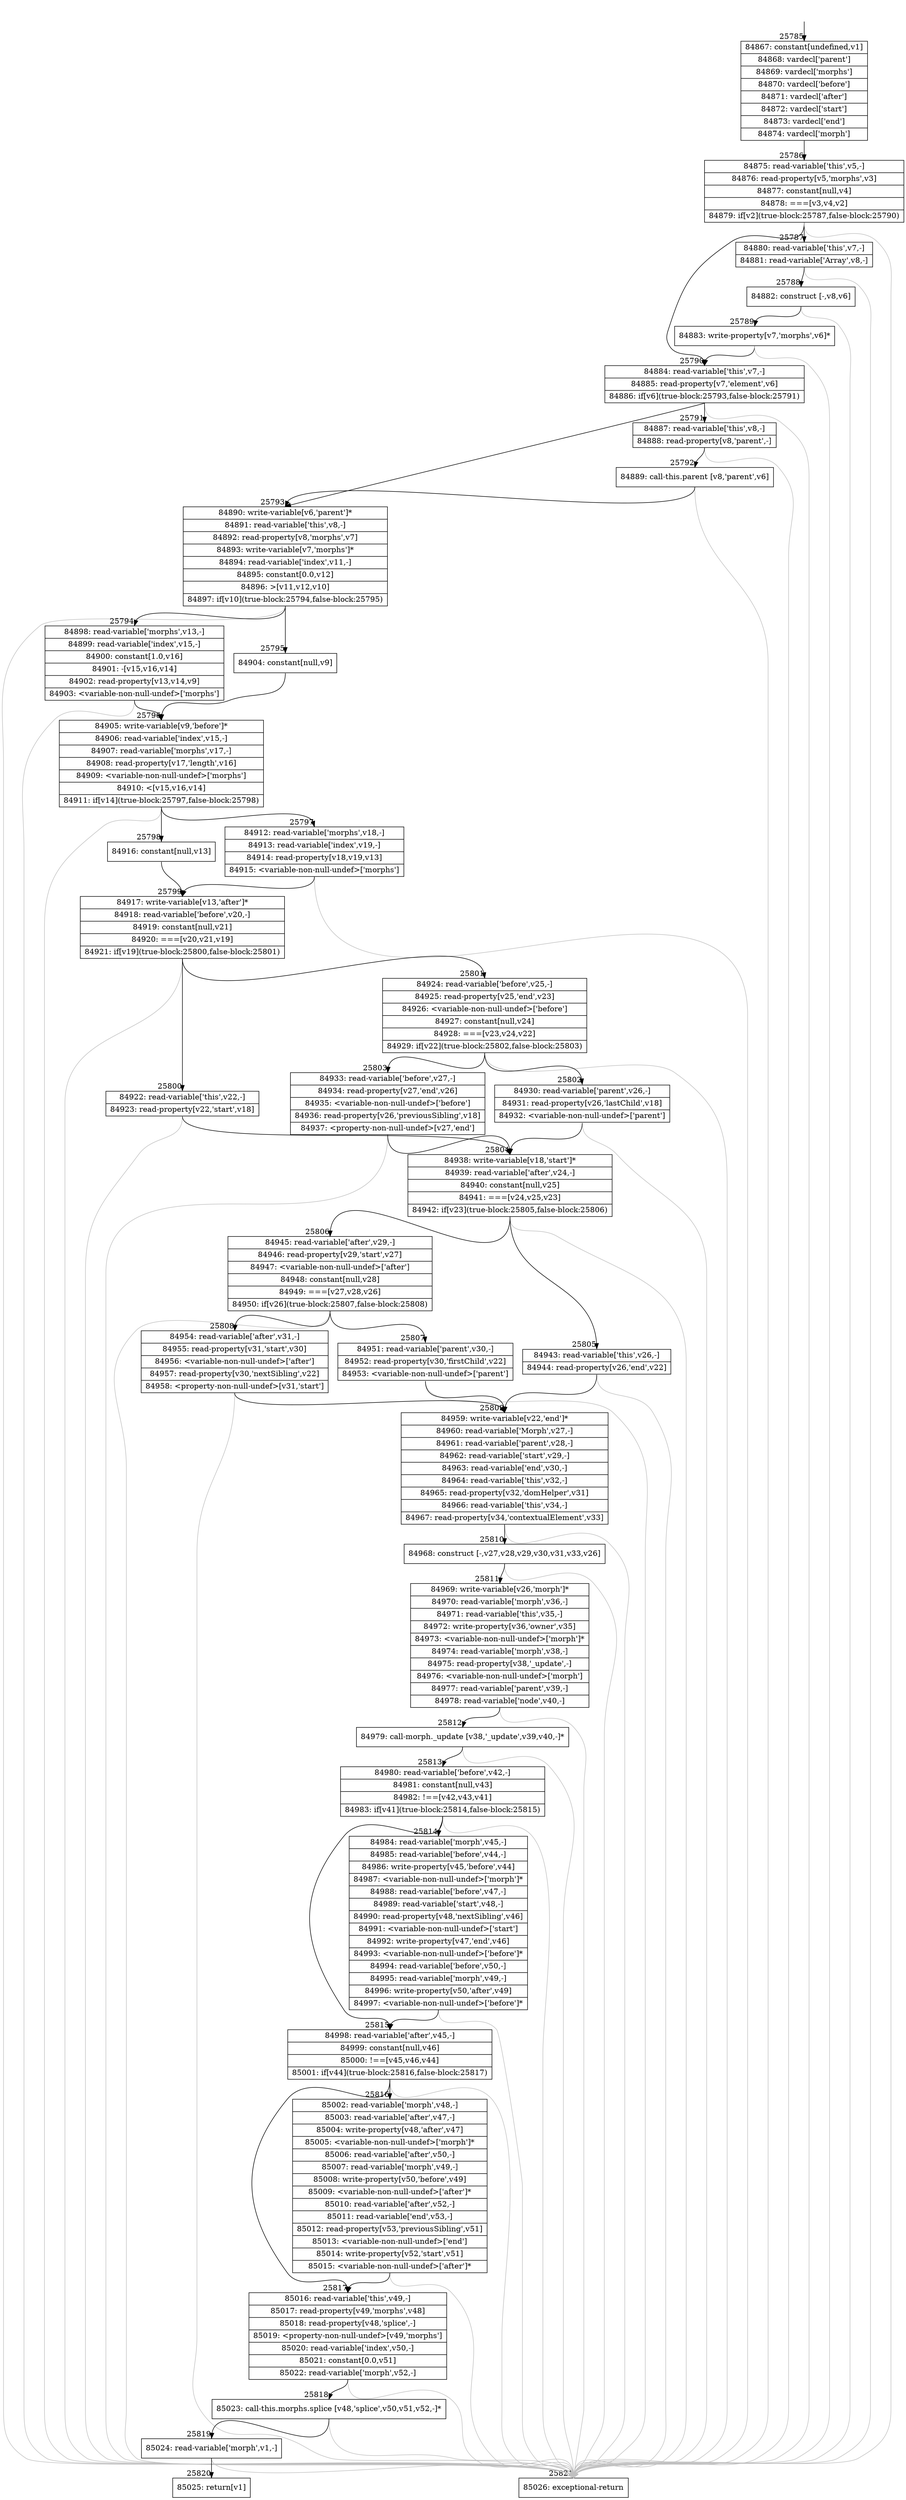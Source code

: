 digraph {
rankdir="TD"
BB_entry2261[shape=none,label=""];
BB_entry2261 -> BB25785 [tailport=s, headport=n, headlabel="    25785"]
BB25785 [shape=record label="{84867: constant[undefined,v1]|84868: vardecl['parent']|84869: vardecl['morphs']|84870: vardecl['before']|84871: vardecl['after']|84872: vardecl['start']|84873: vardecl['end']|84874: vardecl['morph']}" ] 
BB25785 -> BB25786 [tailport=s, headport=n, headlabel="      25786"]
BB25786 [shape=record label="{84875: read-variable['this',v5,-]|84876: read-property[v5,'morphs',v3]|84877: constant[null,v4]|84878: ===[v3,v4,v2]|84879: if[v2](true-block:25787,false-block:25790)}" ] 
BB25786 -> BB25787 [tailport=s, headport=n, headlabel="      25787"]
BB25786 -> BB25790 [tailport=s, headport=n, headlabel="      25790"]
BB25786 -> BB25821 [tailport=s, headport=n, color=gray, headlabel="      25821"]
BB25787 [shape=record label="{84880: read-variable['this',v7,-]|84881: read-variable['Array',v8,-]}" ] 
BB25787 -> BB25788 [tailport=s, headport=n, headlabel="      25788"]
BB25787 -> BB25821 [tailport=s, headport=n, color=gray]
BB25788 [shape=record label="{84882: construct [-,v8,v6]}" ] 
BB25788 -> BB25789 [tailport=s, headport=n, headlabel="      25789"]
BB25788 -> BB25821 [tailport=s, headport=n, color=gray]
BB25789 [shape=record label="{84883: write-property[v7,'morphs',v6]*}" ] 
BB25789 -> BB25790 [tailport=s, headport=n]
BB25789 -> BB25821 [tailport=s, headport=n, color=gray]
BB25790 [shape=record label="{84884: read-variable['this',v7,-]|84885: read-property[v7,'element',v6]|84886: if[v6](true-block:25793,false-block:25791)}" ] 
BB25790 -> BB25793 [tailport=s, headport=n, headlabel="      25793"]
BB25790 -> BB25791 [tailport=s, headport=n, headlabel="      25791"]
BB25790 -> BB25821 [tailport=s, headport=n, color=gray]
BB25791 [shape=record label="{84887: read-variable['this',v8,-]|84888: read-property[v8,'parent',-]}" ] 
BB25791 -> BB25792 [tailport=s, headport=n, headlabel="      25792"]
BB25791 -> BB25821 [tailport=s, headport=n, color=gray]
BB25792 [shape=record label="{84889: call-this.parent [v8,'parent',v6]}" ] 
BB25792 -> BB25793 [tailport=s, headport=n]
BB25792 -> BB25821 [tailport=s, headport=n, color=gray]
BB25793 [shape=record label="{84890: write-variable[v6,'parent']*|84891: read-variable['this',v8,-]|84892: read-property[v8,'morphs',v7]|84893: write-variable[v7,'morphs']*|84894: read-variable['index',v11,-]|84895: constant[0.0,v12]|84896: \>[v11,v12,v10]|84897: if[v10](true-block:25794,false-block:25795)}" ] 
BB25793 -> BB25794 [tailport=s, headport=n, headlabel="      25794"]
BB25793 -> BB25795 [tailport=s, headport=n, headlabel="      25795"]
BB25793 -> BB25821 [tailport=s, headport=n, color=gray]
BB25794 [shape=record label="{84898: read-variable['morphs',v13,-]|84899: read-variable['index',v15,-]|84900: constant[1.0,v16]|84901: -[v15,v16,v14]|84902: read-property[v13,v14,v9]|84903: \<variable-non-null-undef\>['morphs']}" ] 
BB25794 -> BB25796 [tailport=s, headport=n, headlabel="      25796"]
BB25794 -> BB25821 [tailport=s, headport=n, color=gray]
BB25795 [shape=record label="{84904: constant[null,v9]}" ] 
BB25795 -> BB25796 [tailport=s, headport=n]
BB25796 [shape=record label="{84905: write-variable[v9,'before']*|84906: read-variable['index',v15,-]|84907: read-variable['morphs',v17,-]|84908: read-property[v17,'length',v16]|84909: \<variable-non-null-undef\>['morphs']|84910: \<[v15,v16,v14]|84911: if[v14](true-block:25797,false-block:25798)}" ] 
BB25796 -> BB25797 [tailport=s, headport=n, headlabel="      25797"]
BB25796 -> BB25798 [tailport=s, headport=n, headlabel="      25798"]
BB25796 -> BB25821 [tailport=s, headport=n, color=gray]
BB25797 [shape=record label="{84912: read-variable['morphs',v18,-]|84913: read-variable['index',v19,-]|84914: read-property[v18,v19,v13]|84915: \<variable-non-null-undef\>['morphs']}" ] 
BB25797 -> BB25799 [tailport=s, headport=n, headlabel="      25799"]
BB25797 -> BB25821 [tailport=s, headport=n, color=gray]
BB25798 [shape=record label="{84916: constant[null,v13]}" ] 
BB25798 -> BB25799 [tailport=s, headport=n]
BB25799 [shape=record label="{84917: write-variable[v13,'after']*|84918: read-variable['before',v20,-]|84919: constant[null,v21]|84920: ===[v20,v21,v19]|84921: if[v19](true-block:25800,false-block:25801)}" ] 
BB25799 -> BB25800 [tailport=s, headport=n, headlabel="      25800"]
BB25799 -> BB25801 [tailport=s, headport=n, headlabel="      25801"]
BB25799 -> BB25821 [tailport=s, headport=n, color=gray]
BB25800 [shape=record label="{84922: read-variable['this',v22,-]|84923: read-property[v22,'start',v18]}" ] 
BB25800 -> BB25804 [tailport=s, headport=n, headlabel="      25804"]
BB25800 -> BB25821 [tailport=s, headport=n, color=gray]
BB25801 [shape=record label="{84924: read-variable['before',v25,-]|84925: read-property[v25,'end',v23]|84926: \<variable-non-null-undef\>['before']|84927: constant[null,v24]|84928: ===[v23,v24,v22]|84929: if[v22](true-block:25802,false-block:25803)}" ] 
BB25801 -> BB25802 [tailport=s, headport=n, headlabel="      25802"]
BB25801 -> BB25803 [tailport=s, headport=n, headlabel="      25803"]
BB25801 -> BB25821 [tailport=s, headport=n, color=gray]
BB25802 [shape=record label="{84930: read-variable['parent',v26,-]|84931: read-property[v26,'lastChild',v18]|84932: \<variable-non-null-undef\>['parent']}" ] 
BB25802 -> BB25804 [tailport=s, headport=n]
BB25802 -> BB25821 [tailport=s, headport=n, color=gray]
BB25803 [shape=record label="{84933: read-variable['before',v27,-]|84934: read-property[v27,'end',v26]|84935: \<variable-non-null-undef\>['before']|84936: read-property[v26,'previousSibling',v18]|84937: \<property-non-null-undef\>[v27,'end']}" ] 
BB25803 -> BB25804 [tailport=s, headport=n]
BB25803 -> BB25821 [tailport=s, headport=n, color=gray]
BB25804 [shape=record label="{84938: write-variable[v18,'start']*|84939: read-variable['after',v24,-]|84940: constant[null,v25]|84941: ===[v24,v25,v23]|84942: if[v23](true-block:25805,false-block:25806)}" ] 
BB25804 -> BB25805 [tailport=s, headport=n, headlabel="      25805"]
BB25804 -> BB25806 [tailport=s, headport=n, headlabel="      25806"]
BB25804 -> BB25821 [tailport=s, headport=n, color=gray]
BB25805 [shape=record label="{84943: read-variable['this',v26,-]|84944: read-property[v26,'end',v22]}" ] 
BB25805 -> BB25809 [tailport=s, headport=n, headlabel="      25809"]
BB25805 -> BB25821 [tailport=s, headport=n, color=gray]
BB25806 [shape=record label="{84945: read-variable['after',v29,-]|84946: read-property[v29,'start',v27]|84947: \<variable-non-null-undef\>['after']|84948: constant[null,v28]|84949: ===[v27,v28,v26]|84950: if[v26](true-block:25807,false-block:25808)}" ] 
BB25806 -> BB25807 [tailport=s, headport=n, headlabel="      25807"]
BB25806 -> BB25808 [tailport=s, headport=n, headlabel="      25808"]
BB25806 -> BB25821 [tailport=s, headport=n, color=gray]
BB25807 [shape=record label="{84951: read-variable['parent',v30,-]|84952: read-property[v30,'firstChild',v22]|84953: \<variable-non-null-undef\>['parent']}" ] 
BB25807 -> BB25809 [tailport=s, headport=n]
BB25807 -> BB25821 [tailport=s, headport=n, color=gray]
BB25808 [shape=record label="{84954: read-variable['after',v31,-]|84955: read-property[v31,'start',v30]|84956: \<variable-non-null-undef\>['after']|84957: read-property[v30,'nextSibling',v22]|84958: \<property-non-null-undef\>[v31,'start']}" ] 
BB25808 -> BB25809 [tailport=s, headport=n]
BB25808 -> BB25821 [tailport=s, headport=n, color=gray]
BB25809 [shape=record label="{84959: write-variable[v22,'end']*|84960: read-variable['Morph',v27,-]|84961: read-variable['parent',v28,-]|84962: read-variable['start',v29,-]|84963: read-variable['end',v30,-]|84964: read-variable['this',v32,-]|84965: read-property[v32,'domHelper',v31]|84966: read-variable['this',v34,-]|84967: read-property[v34,'contextualElement',v33]}" ] 
BB25809 -> BB25810 [tailport=s, headport=n, headlabel="      25810"]
BB25809 -> BB25821 [tailport=s, headport=n, color=gray]
BB25810 [shape=record label="{84968: construct [-,v27,v28,v29,v30,v31,v33,v26]}" ] 
BB25810 -> BB25811 [tailport=s, headport=n, headlabel="      25811"]
BB25810 -> BB25821 [tailport=s, headport=n, color=gray]
BB25811 [shape=record label="{84969: write-variable[v26,'morph']*|84970: read-variable['morph',v36,-]|84971: read-variable['this',v35,-]|84972: write-property[v36,'owner',v35]|84973: \<variable-non-null-undef\>['morph']*|84974: read-variable['morph',v38,-]|84975: read-property[v38,'_update',-]|84976: \<variable-non-null-undef\>['morph']|84977: read-variable['parent',v39,-]|84978: read-variable['node',v40,-]}" ] 
BB25811 -> BB25812 [tailport=s, headport=n, headlabel="      25812"]
BB25811 -> BB25821 [tailport=s, headport=n, color=gray]
BB25812 [shape=record label="{84979: call-morph._update [v38,'_update',v39,v40,-]*}" ] 
BB25812 -> BB25813 [tailport=s, headport=n, headlabel="      25813"]
BB25812 -> BB25821 [tailport=s, headport=n, color=gray]
BB25813 [shape=record label="{84980: read-variable['before',v42,-]|84981: constant[null,v43]|84982: !==[v42,v43,v41]|84983: if[v41](true-block:25814,false-block:25815)}" ] 
BB25813 -> BB25814 [tailport=s, headport=n, headlabel="      25814"]
BB25813 -> BB25815 [tailport=s, headport=n, headlabel="      25815"]
BB25813 -> BB25821 [tailport=s, headport=n, color=gray]
BB25814 [shape=record label="{84984: read-variable['morph',v45,-]|84985: read-variable['before',v44,-]|84986: write-property[v45,'before',v44]|84987: \<variable-non-null-undef\>['morph']*|84988: read-variable['before',v47,-]|84989: read-variable['start',v48,-]|84990: read-property[v48,'nextSibling',v46]|84991: \<variable-non-null-undef\>['start']|84992: write-property[v47,'end',v46]|84993: \<variable-non-null-undef\>['before']*|84994: read-variable['before',v50,-]|84995: read-variable['morph',v49,-]|84996: write-property[v50,'after',v49]|84997: \<variable-non-null-undef\>['before']*}" ] 
BB25814 -> BB25815 [tailport=s, headport=n]
BB25814 -> BB25821 [tailport=s, headport=n, color=gray]
BB25815 [shape=record label="{84998: read-variable['after',v45,-]|84999: constant[null,v46]|85000: !==[v45,v46,v44]|85001: if[v44](true-block:25816,false-block:25817)}" ] 
BB25815 -> BB25816 [tailport=s, headport=n, headlabel="      25816"]
BB25815 -> BB25817 [tailport=s, headport=n, headlabel="      25817"]
BB25815 -> BB25821 [tailport=s, headport=n, color=gray]
BB25816 [shape=record label="{85002: read-variable['morph',v48,-]|85003: read-variable['after',v47,-]|85004: write-property[v48,'after',v47]|85005: \<variable-non-null-undef\>['morph']*|85006: read-variable['after',v50,-]|85007: read-variable['morph',v49,-]|85008: write-property[v50,'before',v49]|85009: \<variable-non-null-undef\>['after']*|85010: read-variable['after',v52,-]|85011: read-variable['end',v53,-]|85012: read-property[v53,'previousSibling',v51]|85013: \<variable-non-null-undef\>['end']|85014: write-property[v52,'start',v51]|85015: \<variable-non-null-undef\>['after']*}" ] 
BB25816 -> BB25817 [tailport=s, headport=n]
BB25816 -> BB25821 [tailport=s, headport=n, color=gray]
BB25817 [shape=record label="{85016: read-variable['this',v49,-]|85017: read-property[v49,'morphs',v48]|85018: read-property[v48,'splice',-]|85019: \<property-non-null-undef\>[v49,'morphs']|85020: read-variable['index',v50,-]|85021: constant[0.0,v51]|85022: read-variable['morph',v52,-]}" ] 
BB25817 -> BB25818 [tailport=s, headport=n, headlabel="      25818"]
BB25817 -> BB25821 [tailport=s, headport=n, color=gray]
BB25818 [shape=record label="{85023: call-this.morphs.splice [v48,'splice',v50,v51,v52,-]*}" ] 
BB25818 -> BB25819 [tailport=s, headport=n, headlabel="      25819"]
BB25818 -> BB25821 [tailport=s, headport=n, color=gray]
BB25819 [shape=record label="{85024: read-variable['morph',v1,-]}" ] 
BB25819 -> BB25820 [tailport=s, headport=n, headlabel="      25820"]
BB25819 -> BB25821 [tailport=s, headport=n, color=gray]
BB25820 [shape=record label="{85025: return[v1]}" ] 
BB25821 [shape=record label="{85026: exceptional-return}" ] 
//#$~ 47386
}
